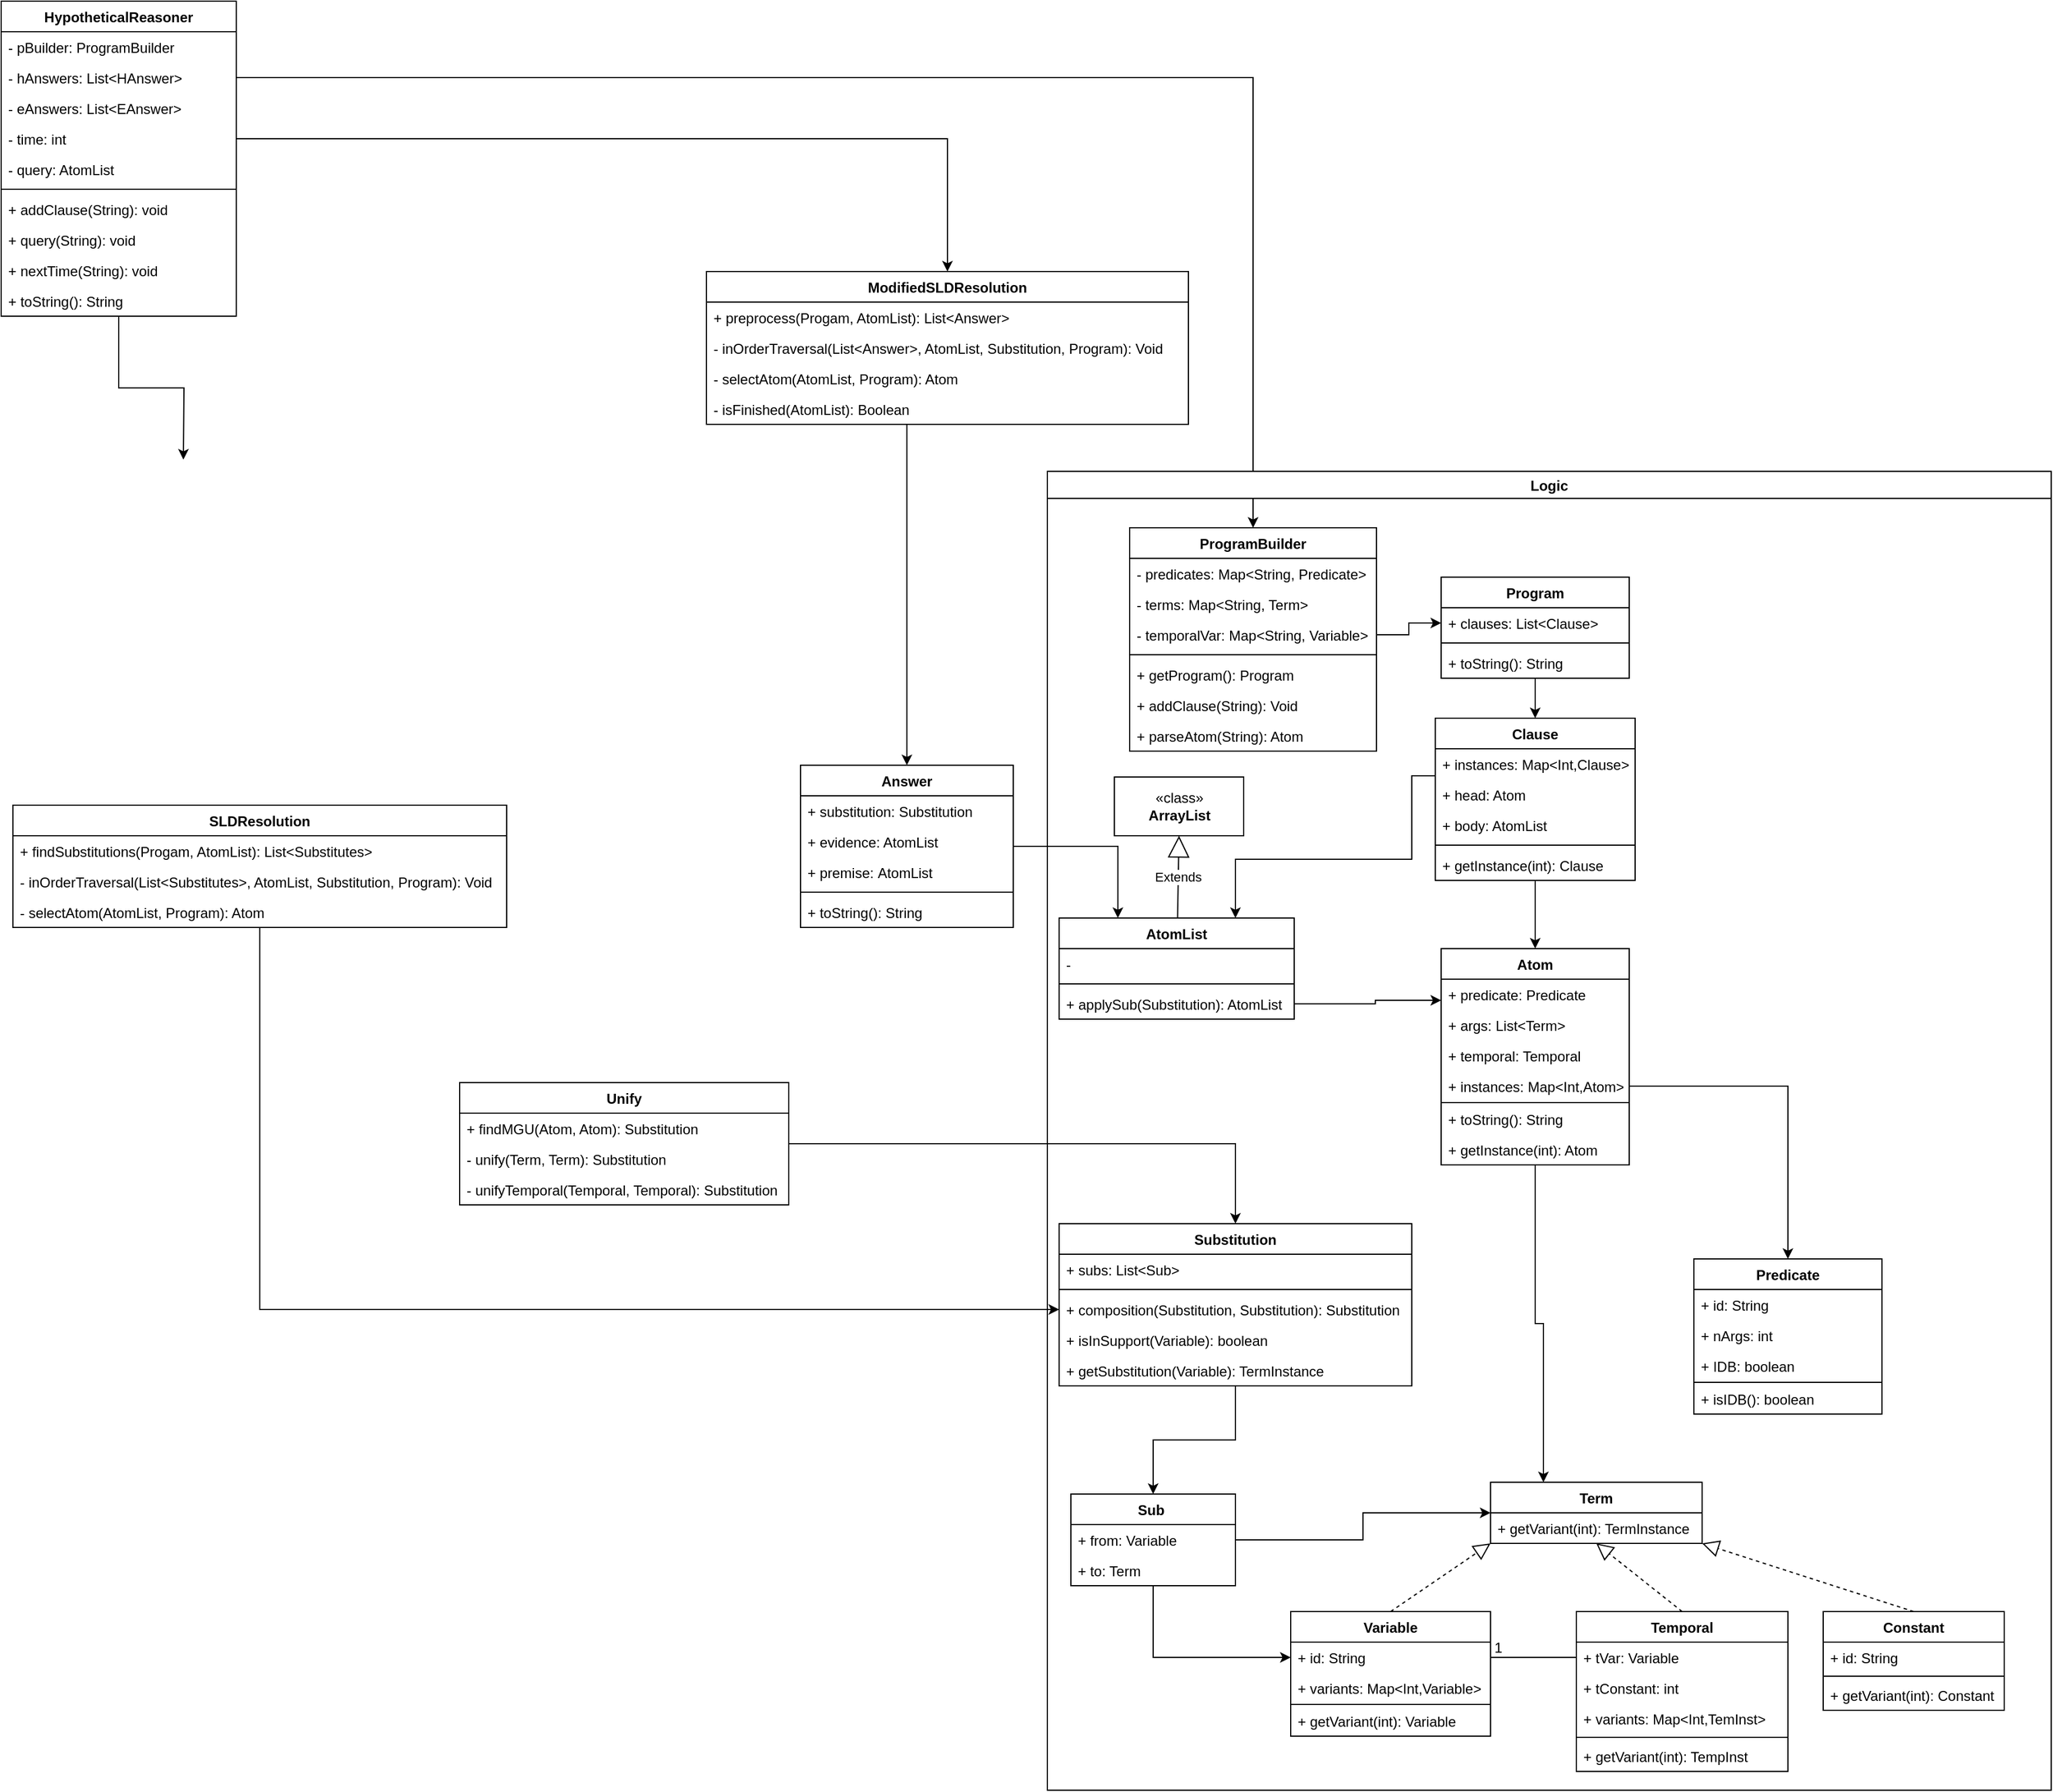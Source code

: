 <mxfile version="20.3.7" type="device"><diagram id="C5RBs43oDa-KdzZeNtuy" name="Page-1"><mxGraphModel dx="2310" dy="827" grid="1" gridSize="10" guides="1" tooltips="1" connect="1" arrows="1" fold="1" page="1" pageScale="1" pageWidth="827" pageHeight="1169" math="0" shadow="0"><root><mxCell id="WIyWlLk6GJQsqaUBKTNV-0"/><mxCell id="WIyWlLk6GJQsqaUBKTNV-1" parent="WIyWlLk6GJQsqaUBKTNV-0"/><mxCell id="15MtxCm3tCXQqDBKVbkR-22" style="edgeStyle=orthogonalEdgeStyle;rounded=0;orthogonalLoop=1;jettySize=auto;html=1;entryX=0.5;entryY=0;entryDx=0;entryDy=0;" parent="WIyWlLk6GJQsqaUBKTNV-1" source="bf_opKrQrq_g4lvTxoD_-8" target="15MtxCm3tCXQqDBKVbkR-18" edge="1"><mxGeometry relative="1" as="geometry"/></mxCell><mxCell id="bf_opKrQrq_g4lvTxoD_-8" value="Substitution" style="swimlane;fontStyle=1;align=center;verticalAlign=top;childLayout=stackLayout;horizontal=1;startSize=26;horizontalStack=0;resizeParent=1;resizeParentMax=0;resizeLast=0;collapsible=1;marginBottom=0;" parent="WIyWlLk6GJQsqaUBKTNV-1" vertex="1"><mxGeometry x="780" y="1060" width="300" height="138" as="geometry"><mxRectangle x="1230" y="530" width="110" height="30" as="alternateBounds"/></mxGeometry></mxCell><mxCell id="bf_opKrQrq_g4lvTxoD_-9" value="+ subs: List&lt;Sub&gt;" style="text;strokeColor=none;fillColor=none;align=left;verticalAlign=top;spacingLeft=4;spacingRight=4;overflow=hidden;rotatable=0;points=[[0,0.5],[1,0.5]];portConstraint=eastwest;" parent="bf_opKrQrq_g4lvTxoD_-8" vertex="1"><mxGeometry y="26" width="300" height="26" as="geometry"/></mxCell><mxCell id="bf_opKrQrq_g4lvTxoD_-10" value="" style="line;strokeWidth=1;fillColor=none;align=left;verticalAlign=middle;spacingTop=-1;spacingLeft=3;spacingRight=3;rotatable=0;labelPosition=right;points=[];portConstraint=eastwest;strokeColor=inherit;" parent="bf_opKrQrq_g4lvTxoD_-8" vertex="1"><mxGeometry y="52" width="300" height="8" as="geometry"/></mxCell><mxCell id="bf_opKrQrq_g4lvTxoD_-11" value="+ composition(Substitution, Substitution): Substitution" style="text;strokeColor=none;fillColor=none;align=left;verticalAlign=top;spacingLeft=4;spacingRight=4;overflow=hidden;rotatable=0;points=[[0,0.5],[1,0.5]];portConstraint=eastwest;" parent="bf_opKrQrq_g4lvTxoD_-8" vertex="1"><mxGeometry y="60" width="300" height="26" as="geometry"/></mxCell><mxCell id="15MtxCm3tCXQqDBKVbkR-33" value="+ isInSupport(Variable): boolean" style="text;strokeColor=none;fillColor=none;align=left;verticalAlign=top;spacingLeft=4;spacingRight=4;overflow=hidden;rotatable=0;points=[[0,0.5],[1,0.5]];portConstraint=eastwest;" parent="bf_opKrQrq_g4lvTxoD_-8" vertex="1"><mxGeometry y="86" width="300" height="26" as="geometry"/></mxCell><mxCell id="15MtxCm3tCXQqDBKVbkR-34" value="+ getSubstitution(Variable): TermInstance" style="text;strokeColor=none;fillColor=none;align=left;verticalAlign=top;spacingLeft=4;spacingRight=4;overflow=hidden;rotatable=0;points=[[0,0.5],[1,0.5]];portConstraint=eastwest;" parent="bf_opKrQrq_g4lvTxoD_-8" vertex="1"><mxGeometry y="112" width="300" height="26" as="geometry"/></mxCell><mxCell id="15MtxCm3tCXQqDBKVbkR-35" value="AtomList" style="swimlane;fontStyle=1;align=center;verticalAlign=top;childLayout=stackLayout;horizontal=1;startSize=26;horizontalStack=0;resizeParent=1;resizeParentMax=0;resizeLast=0;collapsible=1;marginBottom=0;" parent="WIyWlLk6GJQsqaUBKTNV-1" vertex="1"><mxGeometry x="780" y="800" width="200" height="86" as="geometry"/></mxCell><mxCell id="15MtxCm3tCXQqDBKVbkR-36" value="-" style="text;strokeColor=none;fillColor=none;align=left;verticalAlign=top;spacingLeft=4;spacingRight=4;overflow=hidden;rotatable=0;points=[[0,0.5],[1,0.5]];portConstraint=eastwest;" parent="15MtxCm3tCXQqDBKVbkR-35" vertex="1"><mxGeometry y="26" width="200" height="26" as="geometry"/></mxCell><mxCell id="15MtxCm3tCXQqDBKVbkR-37" value="" style="line;strokeWidth=1;fillColor=none;align=left;verticalAlign=middle;spacingTop=-1;spacingLeft=3;spacingRight=3;rotatable=0;labelPosition=right;points=[];portConstraint=eastwest;strokeColor=inherit;" parent="15MtxCm3tCXQqDBKVbkR-35" vertex="1"><mxGeometry y="52" width="200" height="8" as="geometry"/></mxCell><mxCell id="15MtxCm3tCXQqDBKVbkR-38" value="+ applySub(Substitution): AtomList" style="text;strokeColor=none;fillColor=none;align=left;verticalAlign=top;spacingLeft=4;spacingRight=4;overflow=hidden;rotatable=0;points=[[0,0.5],[1,0.5]];portConstraint=eastwest;" parent="15MtxCm3tCXQqDBKVbkR-35" vertex="1"><mxGeometry y="60" width="200" height="26" as="geometry"/></mxCell><mxCell id="pZTSC4Wf04tbW2nxhNo6-11" style="edgeStyle=orthogonalEdgeStyle;rounded=0;orthogonalLoop=1;jettySize=auto;html=1;entryX=0.25;entryY=0;entryDx=0;entryDy=0;" parent="WIyWlLk6GJQsqaUBKTNV-1" source="15MtxCm3tCXQqDBKVbkR-39" target="15MtxCm3tCXQqDBKVbkR-35" edge="1"><mxGeometry relative="1" as="geometry"/></mxCell><mxCell id="15MtxCm3tCXQqDBKVbkR-39" value="Answer" style="swimlane;fontStyle=1;align=center;verticalAlign=top;childLayout=stackLayout;horizontal=1;startSize=26;horizontalStack=0;resizeParent=1;resizeParentMax=0;resizeLast=0;collapsible=1;marginBottom=0;" parent="WIyWlLk6GJQsqaUBKTNV-1" vertex="1"><mxGeometry x="560" y="670" width="181" height="138" as="geometry"/></mxCell><mxCell id="15MtxCm3tCXQqDBKVbkR-40" value="+ substitution: Substitution " style="text;strokeColor=none;fillColor=none;align=left;verticalAlign=top;spacingLeft=4;spacingRight=4;overflow=hidden;rotatable=0;points=[[0,0.5],[1,0.5]];portConstraint=eastwest;" parent="15MtxCm3tCXQqDBKVbkR-39" vertex="1"><mxGeometry y="26" width="181" height="26" as="geometry"/></mxCell><mxCell id="15MtxCm3tCXQqDBKVbkR-44" value="+ evidence: AtomList" style="text;strokeColor=none;fillColor=none;align=left;verticalAlign=top;spacingLeft=4;spacingRight=4;overflow=hidden;rotatable=0;points=[[0,0.5],[1,0.5]];portConstraint=eastwest;" parent="15MtxCm3tCXQqDBKVbkR-39" vertex="1"><mxGeometry y="52" width="181" height="26" as="geometry"/></mxCell><mxCell id="15MtxCm3tCXQqDBKVbkR-43" value="+ premise: AtomList" style="text;strokeColor=none;fillColor=none;align=left;verticalAlign=top;spacingLeft=4;spacingRight=4;overflow=hidden;rotatable=0;points=[[0,0.5],[1,0.5]];portConstraint=eastwest;" parent="15MtxCm3tCXQqDBKVbkR-39" vertex="1"><mxGeometry y="78" width="181" height="26" as="geometry"/></mxCell><mxCell id="15MtxCm3tCXQqDBKVbkR-41" value="" style="line;strokeWidth=1;fillColor=none;align=left;verticalAlign=middle;spacingTop=-1;spacingLeft=3;spacingRight=3;rotatable=0;labelPosition=right;points=[];portConstraint=eastwest;strokeColor=inherit;" parent="15MtxCm3tCXQqDBKVbkR-39" vertex="1"><mxGeometry y="104" width="181" height="8" as="geometry"/></mxCell><mxCell id="15MtxCm3tCXQqDBKVbkR-42" value="+ toString(): String" style="text;strokeColor=none;fillColor=none;align=left;verticalAlign=top;spacingLeft=4;spacingRight=4;overflow=hidden;rotatable=0;points=[[0,0.5],[1,0.5]];portConstraint=eastwest;" parent="15MtxCm3tCXQqDBKVbkR-39" vertex="1"><mxGeometry y="112" width="181" height="26" as="geometry"/></mxCell><mxCell id="pZTSC4Wf04tbW2nxhNo6-6" value="Extends" style="endArrow=block;endSize=16;endFill=0;html=1;rounded=0;entryX=0.5;entryY=1;entryDx=0;entryDy=0;" parent="WIyWlLk6GJQsqaUBKTNV-1" source="15MtxCm3tCXQqDBKVbkR-35" target="15MtxCm3tCXQqDBKVbkR-49" edge="1"><mxGeometry width="160" relative="1" as="geometry"><mxPoint x="990" y="970" as="sourcePoint"/><mxPoint x="1150" y="970" as="targetPoint"/></mxGeometry></mxCell><mxCell id="pZTSC4Wf04tbW2nxhNo6-10" style="edgeStyle=orthogonalEdgeStyle;rounded=0;orthogonalLoop=1;jettySize=auto;html=1;entryX=0.75;entryY=0;entryDx=0;entryDy=0;" parent="WIyWlLk6GJQsqaUBKTNV-1" source="3v0b2HP5UYyjYqe04SpY-103" target="15MtxCm3tCXQqDBKVbkR-35" edge="1"><mxGeometry relative="1" as="geometry"><Array as="points"><mxPoint x="1080" y="679"/><mxPoint x="1080" y="750"/><mxPoint x="930" y="750"/></Array></mxGeometry></mxCell><mxCell id="pZTSC4Wf04tbW2nxhNo6-35" style="edgeStyle=orthogonalEdgeStyle;rounded=0;orthogonalLoop=1;jettySize=auto;html=1;entryX=0.5;entryY=0;entryDx=0;entryDy=0;" parent="WIyWlLk6GJQsqaUBKTNV-1" source="pZTSC4Wf04tbW2nxhNo6-14" target="bf_opKrQrq_g4lvTxoD_-8" edge="1"><mxGeometry relative="1" as="geometry"/></mxCell><mxCell id="pZTSC4Wf04tbW2nxhNo6-14" value="Unify" style="swimlane;fontStyle=1;align=center;verticalAlign=top;childLayout=stackLayout;horizontal=1;startSize=26;horizontalStack=0;resizeParent=1;resizeParentMax=0;resizeLast=0;collapsible=1;marginBottom=0;" parent="WIyWlLk6GJQsqaUBKTNV-1" vertex="1"><mxGeometry x="270" y="940" width="280" height="104" as="geometry"/></mxCell><mxCell id="pZTSC4Wf04tbW2nxhNo6-15" value="+ findMGU(Atom, Atom): Substitution" style="text;strokeColor=none;fillColor=none;align=left;verticalAlign=top;spacingLeft=4;spacingRight=4;overflow=hidden;rotatable=0;points=[[0,0.5],[1,0.5]];portConstraint=eastwest;" parent="pZTSC4Wf04tbW2nxhNo6-14" vertex="1"><mxGeometry y="26" width="280" height="26" as="geometry"/></mxCell><mxCell id="pZTSC4Wf04tbW2nxhNo6-18" value="- unify(Term, Term): Substitution" style="text;strokeColor=none;fillColor=none;align=left;verticalAlign=top;spacingLeft=4;spacingRight=4;overflow=hidden;rotatable=0;points=[[0,0.5],[1,0.5]];portConstraint=eastwest;" parent="pZTSC4Wf04tbW2nxhNo6-14" vertex="1"><mxGeometry y="52" width="280" height="26" as="geometry"/></mxCell><mxCell id="pZTSC4Wf04tbW2nxhNo6-19" value="- unifyTemporal(Temporal, Temporal): Substitution" style="text;strokeColor=none;fillColor=none;align=left;verticalAlign=top;spacingLeft=4;spacingRight=4;overflow=hidden;rotatable=0;points=[[0,0.5],[1,0.5]];portConstraint=eastwest;" parent="pZTSC4Wf04tbW2nxhNo6-14" vertex="1"><mxGeometry y="78" width="280" height="26" as="geometry"/></mxCell><mxCell id="pZTSC4Wf04tbW2nxhNo6-31" style="edgeStyle=orthogonalEdgeStyle;rounded=0;orthogonalLoop=1;jettySize=auto;html=1;entryX=0.5;entryY=0;entryDx=0;entryDy=0;" parent="WIyWlLk6GJQsqaUBKTNV-1" source="pZTSC4Wf04tbW2nxhNo6-24" target="15MtxCm3tCXQqDBKVbkR-39" edge="1"><mxGeometry relative="1" as="geometry"><Array as="points"><mxPoint x="651" y="380"/><mxPoint x="651" y="380"/></Array></mxGeometry></mxCell><mxCell id="pZTSC4Wf04tbW2nxhNo6-24" value="ModifiedSLDResolution" style="swimlane;fontStyle=1;align=center;verticalAlign=top;childLayout=stackLayout;horizontal=1;startSize=26;horizontalStack=0;resizeParent=1;resizeParentMax=0;resizeLast=0;collapsible=1;marginBottom=0;" parent="WIyWlLk6GJQsqaUBKTNV-1" vertex="1"><mxGeometry x="480" y="250" width="410" height="130" as="geometry"/></mxCell><mxCell id="pZTSC4Wf04tbW2nxhNo6-27" value="+ preprocess(Progam, AtomList): List&lt;Answer&gt;" style="text;strokeColor=none;fillColor=none;align=left;verticalAlign=top;spacingLeft=4;spacingRight=4;overflow=hidden;rotatable=0;points=[[0,0.5],[1,0.5]];portConstraint=eastwest;" parent="pZTSC4Wf04tbW2nxhNo6-24" vertex="1"><mxGeometry y="26" width="410" height="26" as="geometry"/></mxCell><mxCell id="pZTSC4Wf04tbW2nxhNo6-28" value="- inOrderTraversal(List&lt;Answer&gt;, AtomList, Substitution, Program): Void" style="text;strokeColor=none;fillColor=none;align=left;verticalAlign=top;spacingLeft=4;spacingRight=4;overflow=hidden;rotatable=0;points=[[0,0.5],[1,0.5]];portConstraint=eastwest;" parent="pZTSC4Wf04tbW2nxhNo6-24" vertex="1"><mxGeometry y="52" width="410" height="26" as="geometry"/></mxCell><mxCell id="pZTSC4Wf04tbW2nxhNo6-29" value="- selectAtom(AtomList, Program): Atom" style="text;strokeColor=none;fillColor=none;align=left;verticalAlign=top;spacingLeft=4;spacingRight=4;overflow=hidden;rotatable=0;points=[[0,0.5],[1,0.5]];portConstraint=eastwest;" parent="pZTSC4Wf04tbW2nxhNo6-24" vertex="1"><mxGeometry y="78" width="410" height="26" as="geometry"/></mxCell><mxCell id="pZTSC4Wf04tbW2nxhNo6-30" value="- isFinished(AtomList): Boolean" style="text;strokeColor=none;fillColor=none;align=left;verticalAlign=top;spacingLeft=4;spacingRight=4;overflow=hidden;rotatable=0;points=[[0,0.5],[1,0.5]];portConstraint=eastwest;" parent="pZTSC4Wf04tbW2nxhNo6-24" vertex="1"><mxGeometry y="104" width="410" height="26" as="geometry"/></mxCell><mxCell id="6AeWRE8-R8-ub3u7tAaj-17" style="edgeStyle=orthogonalEdgeStyle;rounded=0;orthogonalLoop=1;jettySize=auto;html=1;entryX=0;entryY=0.5;entryDx=0;entryDy=0;" parent="WIyWlLk6GJQsqaUBKTNV-1" source="6AeWRE8-R8-ub3u7tAaj-12" target="bf_opKrQrq_g4lvTxoD_-11" edge="1"><mxGeometry relative="1" as="geometry"/></mxCell><mxCell id="6AeWRE8-R8-ub3u7tAaj-12" value="SLDResolution" style="swimlane;fontStyle=1;align=center;verticalAlign=top;childLayout=stackLayout;horizontal=1;startSize=26;horizontalStack=0;resizeParent=1;resizeParentMax=0;resizeLast=0;collapsible=1;marginBottom=0;" parent="WIyWlLk6GJQsqaUBKTNV-1" vertex="1"><mxGeometry x="-110" y="704" width="420" height="104" as="geometry"/></mxCell><mxCell id="6AeWRE8-R8-ub3u7tAaj-13" value="+ findSubstitutions(Progam, AtomList): List&lt;Substitutes&gt;" style="text;strokeColor=none;fillColor=none;align=left;verticalAlign=top;spacingLeft=4;spacingRight=4;overflow=hidden;rotatable=0;points=[[0,0.5],[1,0.5]];portConstraint=eastwest;" parent="6AeWRE8-R8-ub3u7tAaj-12" vertex="1"><mxGeometry y="26" width="420" height="26" as="geometry"/></mxCell><mxCell id="6AeWRE8-R8-ub3u7tAaj-14" value="- inOrderTraversal(List&lt;Substitutes&gt;, AtomList, Substitution, Program): Void" style="text;strokeColor=none;fillColor=none;align=left;verticalAlign=top;spacingLeft=4;spacingRight=4;overflow=hidden;rotatable=0;points=[[0,0.5],[1,0.5]];portConstraint=eastwest;" parent="6AeWRE8-R8-ub3u7tAaj-12" vertex="1"><mxGeometry y="52" width="420" height="26" as="geometry"/></mxCell><mxCell id="6AeWRE8-R8-ub3u7tAaj-15" value="- selectAtom(AtomList, Program): Atom" style="text;strokeColor=none;fillColor=none;align=left;verticalAlign=top;spacingLeft=4;spacingRight=4;overflow=hidden;rotatable=0;points=[[0,0.5],[1,0.5]];portConstraint=eastwest;" parent="6AeWRE8-R8-ub3u7tAaj-12" vertex="1"><mxGeometry y="78" width="420" height="26" as="geometry"/></mxCell><mxCell id="6AeWRE8-R8-ub3u7tAaj-31" style="edgeStyle=orthogonalEdgeStyle;rounded=0;orthogonalLoop=1;jettySize=auto;html=1;entryX=0.5;entryY=0;entryDx=0;entryDy=0;" parent="WIyWlLk6GJQsqaUBKTNV-1" source="6AeWRE8-R8-ub3u7tAaj-20" edge="1"><mxGeometry relative="1" as="geometry"><mxPoint x="35" y="410" as="targetPoint"/></mxGeometry></mxCell><mxCell id="6AeWRE8-R8-ub3u7tAaj-20" value="HypotheticalReasoner" style="swimlane;fontStyle=1;align=center;verticalAlign=top;childLayout=stackLayout;horizontal=1;startSize=26;horizontalStack=0;resizeParent=1;resizeParentMax=0;resizeLast=0;collapsible=1;marginBottom=0;" parent="WIyWlLk6GJQsqaUBKTNV-1" vertex="1"><mxGeometry x="-120" y="20" width="200" height="268" as="geometry"/></mxCell><mxCell id="6AeWRE8-R8-ub3u7tAaj-21" value="- pBuilder: ProgramBuilder" style="text;strokeColor=none;fillColor=none;align=left;verticalAlign=top;spacingLeft=4;spacingRight=4;overflow=hidden;rotatable=0;points=[[0,0.5],[1,0.5]];portConstraint=eastwest;" parent="6AeWRE8-R8-ub3u7tAaj-20" vertex="1"><mxGeometry y="26" width="200" height="26" as="geometry"/></mxCell><mxCell id="6AeWRE8-R8-ub3u7tAaj-24" value="- hAnswers: List&lt;HAnswer&gt;" style="text;strokeColor=none;fillColor=none;align=left;verticalAlign=top;spacingLeft=4;spacingRight=4;overflow=hidden;rotatable=0;points=[[0,0.5],[1,0.5]];portConstraint=eastwest;" parent="6AeWRE8-R8-ub3u7tAaj-20" vertex="1"><mxGeometry y="52" width="200" height="26" as="geometry"/></mxCell><mxCell id="6AeWRE8-R8-ub3u7tAaj-25" value="- eAnswers: List&lt;EAnswer&gt;" style="text;strokeColor=none;fillColor=none;align=left;verticalAlign=top;spacingLeft=4;spacingRight=4;overflow=hidden;rotatable=0;points=[[0,0.5],[1,0.5]];portConstraint=eastwest;" parent="6AeWRE8-R8-ub3u7tAaj-20" vertex="1"><mxGeometry y="78" width="200" height="26" as="geometry"/></mxCell><mxCell id="6AeWRE8-R8-ub3u7tAaj-26" value="- time: int" style="text;strokeColor=none;fillColor=none;align=left;verticalAlign=top;spacingLeft=4;spacingRight=4;overflow=hidden;rotatable=0;points=[[0,0.5],[1,0.5]];portConstraint=eastwest;" parent="6AeWRE8-R8-ub3u7tAaj-20" vertex="1"><mxGeometry y="104" width="200" height="26" as="geometry"/></mxCell><mxCell id="6AeWRE8-R8-ub3u7tAaj-27" value="- query: AtomList" style="text;strokeColor=none;fillColor=none;align=left;verticalAlign=top;spacingLeft=4;spacingRight=4;overflow=hidden;rotatable=0;points=[[0,0.5],[1,0.5]];portConstraint=eastwest;" parent="6AeWRE8-R8-ub3u7tAaj-20" vertex="1"><mxGeometry y="130" width="200" height="26" as="geometry"/></mxCell><mxCell id="6AeWRE8-R8-ub3u7tAaj-22" value="" style="line;strokeWidth=1;fillColor=none;align=left;verticalAlign=middle;spacingTop=-1;spacingLeft=3;spacingRight=3;rotatable=0;labelPosition=right;points=[];portConstraint=eastwest;strokeColor=inherit;" parent="6AeWRE8-R8-ub3u7tAaj-20" vertex="1"><mxGeometry y="156" width="200" height="8" as="geometry"/></mxCell><mxCell id="6AeWRE8-R8-ub3u7tAaj-23" value="+ addClause(String): void" style="text;strokeColor=none;fillColor=none;align=left;verticalAlign=top;spacingLeft=4;spacingRight=4;overflow=hidden;rotatable=0;points=[[0,0.5],[1,0.5]];portConstraint=eastwest;" parent="6AeWRE8-R8-ub3u7tAaj-20" vertex="1"><mxGeometry y="164" width="200" height="26" as="geometry"/></mxCell><mxCell id="6AeWRE8-R8-ub3u7tAaj-28" value="+ query(String): void" style="text;strokeColor=none;fillColor=none;align=left;verticalAlign=top;spacingLeft=4;spacingRight=4;overflow=hidden;rotatable=0;points=[[0,0.5],[1,0.5]];portConstraint=eastwest;" parent="6AeWRE8-R8-ub3u7tAaj-20" vertex="1"><mxGeometry y="190" width="200" height="26" as="geometry"/></mxCell><mxCell id="6AeWRE8-R8-ub3u7tAaj-29" value="+ nextTime(String): void" style="text;strokeColor=none;fillColor=none;align=left;verticalAlign=top;spacingLeft=4;spacingRight=4;overflow=hidden;rotatable=0;points=[[0,0.5],[1,0.5]];portConstraint=eastwest;" parent="6AeWRE8-R8-ub3u7tAaj-20" vertex="1"><mxGeometry y="216" width="200" height="26" as="geometry"/></mxCell><mxCell id="6AeWRE8-R8-ub3u7tAaj-30" value="+ toString(): String" style="text;strokeColor=none;fillColor=none;align=left;verticalAlign=top;spacingLeft=4;spacingRight=4;overflow=hidden;rotatable=0;points=[[0,0.5],[1,0.5]];portConstraint=eastwest;" parent="6AeWRE8-R8-ub3u7tAaj-20" vertex="1"><mxGeometry y="242" width="200" height="26" as="geometry"/></mxCell><mxCell id="6AeWRE8-R8-ub3u7tAaj-32" style="edgeStyle=orthogonalEdgeStyle;rounded=0;orthogonalLoop=1;jettySize=auto;html=1;entryX=0.5;entryY=0;entryDx=0;entryDy=0;" parent="WIyWlLk6GJQsqaUBKTNV-1" source="6AeWRE8-R8-ub3u7tAaj-26" target="pZTSC4Wf04tbW2nxhNo6-24" edge="1"><mxGeometry relative="1" as="geometry"/></mxCell><mxCell id="6AeWRE8-R8-ub3u7tAaj-33" style="edgeStyle=orthogonalEdgeStyle;rounded=0;orthogonalLoop=1;jettySize=auto;html=1;entryX=0.5;entryY=0;entryDx=0;entryDy=0;" parent="WIyWlLk6GJQsqaUBKTNV-1" source="6AeWRE8-R8-ub3u7tAaj-24" target="15MtxCm3tCXQqDBKVbkR-1" edge="1"><mxGeometry relative="1" as="geometry"/></mxCell><mxCell id="sFlNR97d1y475rxyD39n-2" style="edgeStyle=orthogonalEdgeStyle;rounded=0;orthogonalLoop=1;jettySize=auto;html=1;" parent="WIyWlLk6GJQsqaUBKTNV-1" source="15MtxCm3tCXQqDBKVbkR-38" target="3v0b2HP5UYyjYqe04SpY-70" edge="1"><mxGeometry relative="1" as="geometry"><Array as="points"><mxPoint x="1049" y="873"/><mxPoint x="1049" y="870"/></Array></mxGeometry></mxCell><mxCell id="15MtxCm3tCXQqDBKVbkR-32" value="Logic" style="swimlane;" parent="WIyWlLk6GJQsqaUBKTNV-1" vertex="1"><mxGeometry x="770" y="420" width="854" height="1122" as="geometry"><mxRectangle x="750" y="90" width="70" height="30" as="alternateBounds"/></mxGeometry></mxCell><mxCell id="15MtxCm3tCXQqDBKVbkR-1" value="ProgramBuilder" style="swimlane;fontStyle=1;align=center;verticalAlign=top;childLayout=stackLayout;horizontal=1;startSize=26;horizontalStack=0;resizeParent=1;resizeParentMax=0;resizeLast=0;collapsible=1;marginBottom=0;" parent="15MtxCm3tCXQqDBKVbkR-32" vertex="1"><mxGeometry x="70" y="48" width="210" height="190" as="geometry"/></mxCell><mxCell id="15MtxCm3tCXQqDBKVbkR-2" value="- predicates: Map&lt;String, Predicate&gt;" style="text;strokeColor=none;fillColor=none;align=left;verticalAlign=top;spacingLeft=4;spacingRight=4;overflow=hidden;rotatable=0;points=[[0,0.5],[1,0.5]];portConstraint=eastwest;" parent="15MtxCm3tCXQqDBKVbkR-1" vertex="1"><mxGeometry y="26" width="210" height="26" as="geometry"/></mxCell><mxCell id="15MtxCm3tCXQqDBKVbkR-6" value="- terms: Map&lt;String, Term&gt;" style="text;strokeColor=none;fillColor=none;align=left;verticalAlign=top;spacingLeft=4;spacingRight=4;overflow=hidden;rotatable=0;points=[[0,0.5],[1,0.5]];portConstraint=eastwest;" parent="15MtxCm3tCXQqDBKVbkR-1" vertex="1"><mxGeometry y="52" width="210" height="26" as="geometry"/></mxCell><mxCell id="15MtxCm3tCXQqDBKVbkR-5" value="- temporalVar: Map&lt;String, Variable&gt;" style="text;strokeColor=none;fillColor=none;align=left;verticalAlign=top;spacingLeft=4;spacingRight=4;overflow=hidden;rotatable=0;points=[[0,0.5],[1,0.5]];portConstraint=eastwest;" parent="15MtxCm3tCXQqDBKVbkR-1" vertex="1"><mxGeometry y="78" width="210" height="26" as="geometry"/></mxCell><mxCell id="15MtxCm3tCXQqDBKVbkR-3" value="" style="line;strokeWidth=1;fillColor=none;align=left;verticalAlign=middle;spacingTop=-1;spacingLeft=3;spacingRight=3;rotatable=0;labelPosition=right;points=[];portConstraint=eastwest;strokeColor=inherit;" parent="15MtxCm3tCXQqDBKVbkR-1" vertex="1"><mxGeometry y="104" width="210" height="8" as="geometry"/></mxCell><mxCell id="15MtxCm3tCXQqDBKVbkR-4" value="+ getProgram(): Program" style="text;strokeColor=none;fillColor=none;align=left;verticalAlign=top;spacingLeft=4;spacingRight=4;overflow=hidden;rotatable=0;points=[[0,0.5],[1,0.5]];portConstraint=eastwest;" parent="15MtxCm3tCXQqDBKVbkR-1" vertex="1"><mxGeometry y="112" width="210" height="26" as="geometry"/></mxCell><mxCell id="15MtxCm3tCXQqDBKVbkR-7" value="+ addClause(String): Void" style="text;strokeColor=none;fillColor=none;align=left;verticalAlign=top;spacingLeft=4;spacingRight=4;overflow=hidden;rotatable=0;points=[[0,0.5],[1,0.5]];portConstraint=eastwest;" parent="15MtxCm3tCXQqDBKVbkR-1" vertex="1"><mxGeometry y="138" width="210" height="26" as="geometry"/></mxCell><mxCell id="15MtxCm3tCXQqDBKVbkR-8" value="+ parseAtom(String): Atom" style="text;strokeColor=none;fillColor=none;align=left;verticalAlign=top;spacingLeft=4;spacingRight=4;overflow=hidden;rotatable=0;points=[[0,0.5],[1,0.5]];portConstraint=eastwest;" parent="15MtxCm3tCXQqDBKVbkR-1" vertex="1"><mxGeometry y="164" width="210" height="26" as="geometry"/></mxCell><mxCell id="0j_pS4On5GD5i7ePpo8G-2" style="edgeStyle=orthogonalEdgeStyle;rounded=0;orthogonalLoop=1;jettySize=auto;html=1;entryX=0.5;entryY=0;entryDx=0;entryDy=0;" edge="1" parent="15MtxCm3tCXQqDBKVbkR-32" source="Buhc0JhWifvyMd-CzRZ4-9" target="3v0b2HP5UYyjYqe04SpY-103"><mxGeometry relative="1" as="geometry"/></mxCell><mxCell id="Buhc0JhWifvyMd-CzRZ4-9" value="Program" style="swimlane;fontStyle=1;align=center;verticalAlign=top;childLayout=stackLayout;horizontal=1;startSize=26;horizontalStack=0;resizeParent=1;resizeParentMax=0;resizeLast=0;collapsible=1;marginBottom=0;" parent="15MtxCm3tCXQqDBKVbkR-32" vertex="1"><mxGeometry x="335" y="90" width="160" height="86" as="geometry"><mxRectangle x="705" y="124" width="90" height="30" as="alternateBounds"/></mxGeometry></mxCell><mxCell id="Buhc0JhWifvyMd-CzRZ4-10" value="+ clauses: List&lt;Clause&gt;" style="text;strokeColor=none;fillColor=none;align=left;verticalAlign=top;spacingLeft=4;spacingRight=4;overflow=hidden;rotatable=0;points=[[0,0.5],[1,0.5]];portConstraint=eastwest;" parent="Buhc0JhWifvyMd-CzRZ4-9" vertex="1"><mxGeometry y="26" width="160" height="26" as="geometry"/></mxCell><mxCell id="Buhc0JhWifvyMd-CzRZ4-11" value="" style="line;strokeWidth=1;fillColor=none;align=left;verticalAlign=middle;spacingTop=-1;spacingLeft=3;spacingRight=3;rotatable=0;labelPosition=right;points=[];portConstraint=eastwest;strokeColor=inherit;" parent="Buhc0JhWifvyMd-CzRZ4-9" vertex="1"><mxGeometry y="52" width="160" height="8" as="geometry"/></mxCell><mxCell id="Buhc0JhWifvyMd-CzRZ4-12" value="+ toString(): String" style="text;strokeColor=none;fillColor=none;align=left;verticalAlign=top;spacingLeft=4;spacingRight=4;overflow=hidden;rotatable=0;points=[[0,0.5],[1,0.5]];portConstraint=eastwest;" parent="Buhc0JhWifvyMd-CzRZ4-9" vertex="1"><mxGeometry y="60" width="160" height="26" as="geometry"/></mxCell><mxCell id="15MtxCm3tCXQqDBKVbkR-31" style="edgeStyle=orthogonalEdgeStyle;rounded=0;orthogonalLoop=1;jettySize=auto;html=1;entryX=0;entryY=0.5;entryDx=0;entryDy=0;" parent="15MtxCm3tCXQqDBKVbkR-32" source="15MtxCm3tCXQqDBKVbkR-5" target="Buhc0JhWifvyMd-CzRZ4-10" edge="1"><mxGeometry relative="1" as="geometry"/></mxCell><mxCell id="0j_pS4On5GD5i7ePpo8G-1" style="edgeStyle=orthogonalEdgeStyle;rounded=0;orthogonalLoop=1;jettySize=auto;html=1;" edge="1" parent="15MtxCm3tCXQqDBKVbkR-32" source="3v0b2HP5UYyjYqe04SpY-103" target="3v0b2HP5UYyjYqe04SpY-70"><mxGeometry relative="1" as="geometry"/></mxCell><mxCell id="3v0b2HP5UYyjYqe04SpY-103" value="Clause" style="swimlane;fontStyle=1;align=center;verticalAlign=top;childLayout=stackLayout;horizontal=1;startSize=26;horizontalStack=0;resizeParent=1;resizeParentMax=0;resizeLast=0;collapsible=1;marginBottom=0;" parent="15MtxCm3tCXQqDBKVbkR-32" vertex="1"><mxGeometry x="330" y="210" width="170" height="138" as="geometry"/></mxCell><mxCell id="3v0b2HP5UYyjYqe04SpY-104" value="+ instances: Map&lt;Int,Clause&gt;" style="text;strokeColor=none;fillColor=none;align=left;verticalAlign=top;spacingLeft=4;spacingRight=4;overflow=hidden;rotatable=0;points=[[0,0.5],[1,0.5]];portConstraint=eastwest;" parent="3v0b2HP5UYyjYqe04SpY-103" vertex="1"><mxGeometry y="26" width="170" height="26" as="geometry"/></mxCell><mxCell id="3v0b2HP5UYyjYqe04SpY-111" value="+ head: Atom" style="text;strokeColor=none;fillColor=none;align=left;verticalAlign=top;spacingLeft=4;spacingRight=4;overflow=hidden;rotatable=0;points=[[0,0.5],[1,0.5]];portConstraint=eastwest;" parent="3v0b2HP5UYyjYqe04SpY-103" vertex="1"><mxGeometry y="52" width="170" height="26" as="geometry"/></mxCell><mxCell id="3v0b2HP5UYyjYqe04SpY-112" value="+ body: AtomList" style="text;strokeColor=none;fillColor=none;align=left;verticalAlign=top;spacingLeft=4;spacingRight=4;overflow=hidden;rotatable=0;points=[[0,0.5],[1,0.5]];portConstraint=eastwest;" parent="3v0b2HP5UYyjYqe04SpY-103" vertex="1"><mxGeometry y="78" width="170" height="26" as="geometry"/></mxCell><mxCell id="3v0b2HP5UYyjYqe04SpY-105" value="" style="line;strokeWidth=1;fillColor=none;align=left;verticalAlign=middle;spacingTop=-1;spacingLeft=3;spacingRight=3;rotatable=0;labelPosition=right;points=[];portConstraint=eastwest;strokeColor=inherit;" parent="3v0b2HP5UYyjYqe04SpY-103" vertex="1"><mxGeometry y="104" width="170" height="8" as="geometry"/></mxCell><mxCell id="3v0b2HP5UYyjYqe04SpY-106" value="+ getInstance(int): Clause" style="text;strokeColor=none;fillColor=none;align=left;verticalAlign=top;spacingLeft=4;spacingRight=4;overflow=hidden;rotatable=0;points=[[0,0.5],[1,0.5]];portConstraint=eastwest;" parent="3v0b2HP5UYyjYqe04SpY-103" vertex="1"><mxGeometry y="112" width="170" height="26" as="geometry"/></mxCell><mxCell id="0j_pS4On5GD5i7ePpo8G-3" style="edgeStyle=orthogonalEdgeStyle;rounded=0;orthogonalLoop=1;jettySize=auto;html=1;entryX=0.25;entryY=0;entryDx=0;entryDy=0;" edge="1" parent="15MtxCm3tCXQqDBKVbkR-32" source="3v0b2HP5UYyjYqe04SpY-70" target="Buhc0JhWifvyMd-CzRZ4-21"><mxGeometry relative="1" as="geometry"/></mxCell><mxCell id="3v0b2HP5UYyjYqe04SpY-70" value="Atom" style="swimlane;fontStyle=1;align=center;verticalAlign=top;childLayout=stackLayout;horizontal=1;startSize=26;horizontalStack=0;resizeParent=1;resizeParentMax=0;resizeLast=0;collapsible=1;marginBottom=0;" parent="15MtxCm3tCXQqDBKVbkR-32" vertex="1"><mxGeometry x="335" y="406" width="160" height="184" as="geometry"/></mxCell><mxCell id="3v0b2HP5UYyjYqe04SpY-71" value="+ predicate: Predicate" style="text;strokeColor=none;fillColor=none;align=left;verticalAlign=top;spacingLeft=4;spacingRight=4;overflow=hidden;rotatable=0;points=[[0,0.5],[1,0.5]];portConstraint=eastwest;" parent="3v0b2HP5UYyjYqe04SpY-70" vertex="1"><mxGeometry y="26" width="160" height="26" as="geometry"/></mxCell><mxCell id="3v0b2HP5UYyjYqe04SpY-72" value="+ args: List&lt;Term&gt;" style="text;strokeColor=none;fillColor=none;align=left;verticalAlign=top;spacingLeft=4;spacingRight=4;overflow=hidden;rotatable=0;points=[[0,0.5],[1,0.5]];portConstraint=eastwest;" parent="3v0b2HP5UYyjYqe04SpY-70" vertex="1"><mxGeometry y="52" width="160" height="26" as="geometry"/></mxCell><mxCell id="3v0b2HP5UYyjYqe04SpY-75" value="+ temporal: Temporal" style="text;strokeColor=none;fillColor=none;align=left;verticalAlign=top;spacingLeft=4;spacingRight=4;overflow=hidden;rotatable=0;points=[[0,0.5],[1,0.5]];portConstraint=eastwest;" parent="3v0b2HP5UYyjYqe04SpY-70" vertex="1"><mxGeometry y="78" width="160" height="26" as="geometry"/></mxCell><mxCell id="3v0b2HP5UYyjYqe04SpY-76" value="+ instances: Map&lt;Int,Atom&gt;" style="text;strokeColor=none;fillColor=none;align=left;verticalAlign=top;spacingLeft=4;spacingRight=4;overflow=hidden;rotatable=0;points=[[0,0.5],[1,0.5]];portConstraint=eastwest;" parent="3v0b2HP5UYyjYqe04SpY-70" vertex="1"><mxGeometry y="104" width="160" height="26" as="geometry"/></mxCell><mxCell id="3v0b2HP5UYyjYqe04SpY-73" value="" style="line;strokeWidth=1;fillColor=none;align=left;verticalAlign=middle;spacingTop=-1;spacingLeft=3;spacingRight=3;rotatable=0;labelPosition=right;points=[];portConstraint=eastwest;strokeColor=inherit;" parent="3v0b2HP5UYyjYqe04SpY-70" vertex="1"><mxGeometry y="130" width="160" height="2" as="geometry"/></mxCell><mxCell id="3v0b2HP5UYyjYqe04SpY-74" value="+ toString(): String" style="text;strokeColor=none;fillColor=none;align=left;verticalAlign=top;spacingLeft=4;spacingRight=4;overflow=hidden;rotatable=0;points=[[0,0.5],[1,0.5]];portConstraint=eastwest;" parent="3v0b2HP5UYyjYqe04SpY-70" vertex="1"><mxGeometry y="132" width="160" height="26" as="geometry"/></mxCell><mxCell id="3v0b2HP5UYyjYqe04SpY-84" value="+ getInstance(int): Atom" style="text;strokeColor=none;fillColor=none;align=left;verticalAlign=top;spacingLeft=4;spacingRight=4;overflow=hidden;rotatable=0;points=[[0,0.5],[1,0.5]];portConstraint=eastwest;" parent="3v0b2HP5UYyjYqe04SpY-70" vertex="1"><mxGeometry y="158" width="160" height="26" as="geometry"/></mxCell><mxCell id="Buhc0JhWifvyMd-CzRZ4-17" value="Predicate" style="swimlane;fontStyle=1;align=center;verticalAlign=top;childLayout=stackLayout;horizontal=1;startSize=26;horizontalStack=0;resizeParent=1;resizeParentMax=0;resizeLast=0;collapsible=1;marginBottom=0;" parent="15MtxCm3tCXQqDBKVbkR-32" vertex="1"><mxGeometry x="550" y="670" width="160" height="132" as="geometry"/></mxCell><mxCell id="Buhc0JhWifvyMd-CzRZ4-18" value="+ id: String" style="text;strokeColor=none;fillColor=none;align=left;verticalAlign=top;spacingLeft=4;spacingRight=4;overflow=hidden;rotatable=0;points=[[0,0.5],[1,0.5]];portConstraint=eastwest;" parent="Buhc0JhWifvyMd-CzRZ4-17" vertex="1"><mxGeometry y="26" width="160" height="26" as="geometry"/></mxCell><mxCell id="3v0b2HP5UYyjYqe04SpY-69" value="+ nArgs: int" style="text;strokeColor=none;fillColor=none;align=left;verticalAlign=top;spacingLeft=4;spacingRight=4;overflow=hidden;rotatable=0;points=[[0,0.5],[1,0.5]];portConstraint=eastwest;" parent="Buhc0JhWifvyMd-CzRZ4-17" vertex="1"><mxGeometry y="52" width="160" height="26" as="geometry"/></mxCell><mxCell id="15MtxCm3tCXQqDBKVbkR-0" value="+ IDB: boolean" style="text;strokeColor=none;fillColor=none;align=left;verticalAlign=top;spacingLeft=4;spacingRight=4;overflow=hidden;rotatable=0;points=[[0,0.5],[1,0.5]];portConstraint=eastwest;" parent="Buhc0JhWifvyMd-CzRZ4-17" vertex="1"><mxGeometry y="78" width="160" height="26" as="geometry"/></mxCell><mxCell id="Buhc0JhWifvyMd-CzRZ4-19" value="" style="line;strokeWidth=1;fillColor=none;align=left;verticalAlign=middle;spacingTop=-1;spacingLeft=3;spacingRight=3;rotatable=0;labelPosition=right;points=[];portConstraint=eastwest;strokeColor=inherit;" parent="Buhc0JhWifvyMd-CzRZ4-17" vertex="1"><mxGeometry y="104" width="160" height="2" as="geometry"/></mxCell><mxCell id="Buhc0JhWifvyMd-CzRZ4-20" value="+ isIDB(): boolean" style="text;strokeColor=none;fillColor=none;align=left;verticalAlign=top;spacingLeft=4;spacingRight=4;overflow=hidden;rotatable=0;points=[[0,0.5],[1,0.5]];portConstraint=eastwest;" parent="Buhc0JhWifvyMd-CzRZ4-17" vertex="1"><mxGeometry y="106" width="160" height="26" as="geometry"/></mxCell><mxCell id="Buhc0JhWifvyMd-CzRZ4-21" value="Term" style="swimlane;fontStyle=1;align=center;verticalAlign=top;childLayout=stackLayout;horizontal=1;startSize=26;horizontalStack=0;resizeParent=1;resizeParentMax=0;resizeLast=0;collapsible=1;marginBottom=0;" parent="15MtxCm3tCXQqDBKVbkR-32" vertex="1"><mxGeometry x="377" y="860" width="180" height="52" as="geometry"/></mxCell><mxCell id="3v0b2HP5UYyjYqe04SpY-102" value="+ getVariant(int): TermInstance" style="text;strokeColor=none;fillColor=none;align=left;verticalAlign=top;spacingLeft=4;spacingRight=4;overflow=hidden;rotatable=0;points=[[0,0.5],[1,0.5]];portConstraint=eastwest;" parent="Buhc0JhWifvyMd-CzRZ4-21" vertex="1"><mxGeometry y="26" width="180" height="26" as="geometry"/></mxCell><mxCell id="3v0b2HP5UYyjYqe04SpY-48" value="Variable" style="swimlane;fontStyle=1;align=center;verticalAlign=top;childLayout=stackLayout;horizontal=1;startSize=26;horizontalStack=0;resizeParent=1;resizeParentMax=0;resizeLast=0;collapsible=1;marginBottom=0;" parent="15MtxCm3tCXQqDBKVbkR-32" vertex="1"><mxGeometry x="207" y="970" width="170" height="106" as="geometry"/></mxCell><mxCell id="3v0b2HP5UYyjYqe04SpY-49" value="+ id: String" style="text;strokeColor=none;fillColor=none;align=left;verticalAlign=top;spacingLeft=4;spacingRight=4;overflow=hidden;rotatable=0;points=[[0,0.5],[1,0.5]];portConstraint=eastwest;" parent="3v0b2HP5UYyjYqe04SpY-48" vertex="1"><mxGeometry y="26" width="170" height="26" as="geometry"/></mxCell><mxCell id="3v0b2HP5UYyjYqe04SpY-52" value="+ variants: Map&lt;Int,Variable&gt;" style="text;strokeColor=none;fillColor=none;align=left;verticalAlign=top;spacingLeft=4;spacingRight=4;overflow=hidden;rotatable=0;points=[[0,0.5],[1,0.5]];portConstraint=eastwest;" parent="3v0b2HP5UYyjYqe04SpY-48" vertex="1"><mxGeometry y="52" width="170" height="26" as="geometry"/></mxCell><mxCell id="3v0b2HP5UYyjYqe04SpY-50" value="" style="line;strokeWidth=1;fillColor=none;align=left;verticalAlign=middle;spacingTop=-1;spacingLeft=3;spacingRight=3;rotatable=0;labelPosition=right;points=[];portConstraint=eastwest;strokeColor=inherit;" parent="3v0b2HP5UYyjYqe04SpY-48" vertex="1"><mxGeometry y="78" width="170" height="2" as="geometry"/></mxCell><mxCell id="3v0b2HP5UYyjYqe04SpY-51" value="+ getVariant(int): Variable" style="text;strokeColor=none;fillColor=none;align=left;verticalAlign=top;spacingLeft=4;spacingRight=4;overflow=hidden;rotatable=0;points=[[0,0.5],[1,0.5]];portConstraint=eastwest;" parent="3v0b2HP5UYyjYqe04SpY-48" vertex="1"><mxGeometry y="80" width="170" height="26" as="geometry"/></mxCell><mxCell id="3v0b2HP5UYyjYqe04SpY-9" value="" style="endArrow=block;dashed=1;endFill=0;endSize=12;html=1;rounded=0;entryX=0;entryY=1;entryDx=0;entryDy=0;exitX=0.5;exitY=0;exitDx=0;exitDy=0;" parent="15MtxCm3tCXQqDBKVbkR-32" source="3v0b2HP5UYyjYqe04SpY-48" target="Buhc0JhWifvyMd-CzRZ4-21" edge="1"><mxGeometry width="160" relative="1" as="geometry"><mxPoint x="350" y="634" as="sourcePoint"/><mxPoint x="460" y="624" as="targetPoint"/></mxGeometry></mxCell><mxCell id="bf_opKrQrq_g4lvTxoD_-0" value="Temporal&#10;" style="swimlane;fontStyle=1;align=center;verticalAlign=top;childLayout=stackLayout;horizontal=1;startSize=26;horizontalStack=0;resizeParent=1;resizeParentMax=0;resizeLast=0;collapsible=1;marginBottom=0;" parent="15MtxCm3tCXQqDBKVbkR-32" vertex="1"><mxGeometry x="450" y="970" width="180" height="136" as="geometry"/></mxCell><mxCell id="bf_opKrQrq_g4lvTxoD_-1" value="+ tVar: Variable" style="text;strokeColor=none;fillColor=none;align=left;verticalAlign=top;spacingLeft=4;spacingRight=4;overflow=hidden;rotatable=0;points=[[0,0.5],[1,0.5]];portConstraint=eastwest;" parent="bf_opKrQrq_g4lvTxoD_-0" vertex="1"><mxGeometry y="26" width="180" height="26" as="geometry"/></mxCell><mxCell id="3v0b2HP5UYyjYqe04SpY-35" value="+ tConstant: int" style="text;strokeColor=none;fillColor=none;align=left;verticalAlign=top;spacingLeft=4;spacingRight=4;overflow=hidden;rotatable=0;points=[[0,0.5],[1,0.5]];portConstraint=eastwest;" parent="bf_opKrQrq_g4lvTxoD_-0" vertex="1"><mxGeometry y="52" width="180" height="26" as="geometry"/></mxCell><mxCell id="3v0b2HP5UYyjYqe04SpY-34" value="+ variants: Map&lt;Int,TemInst&gt;" style="text;strokeColor=none;fillColor=none;align=left;verticalAlign=top;spacingLeft=4;spacingRight=4;overflow=hidden;rotatable=0;points=[[0,0.5],[1,0.5]];portConstraint=eastwest;" parent="bf_opKrQrq_g4lvTxoD_-0" vertex="1"><mxGeometry y="78" width="180" height="26" as="geometry"/></mxCell><mxCell id="bf_opKrQrq_g4lvTxoD_-2" value="" style="line;strokeWidth=1;fillColor=none;align=left;verticalAlign=middle;spacingTop=-1;spacingLeft=3;spacingRight=3;rotatable=0;labelPosition=right;points=[];portConstraint=eastwest;strokeColor=inherit;" parent="bf_opKrQrq_g4lvTxoD_-0" vertex="1"><mxGeometry y="104" width="180" height="6" as="geometry"/></mxCell><mxCell id="bf_opKrQrq_g4lvTxoD_-3" value="+ getVariant(int): TempInst" style="text;strokeColor=none;fillColor=none;align=left;verticalAlign=top;spacingLeft=4;spacingRight=4;overflow=hidden;rotatable=0;points=[[0,0.5],[1,0.5]];portConstraint=eastwest;" parent="bf_opKrQrq_g4lvTxoD_-0" vertex="1"><mxGeometry y="110" width="180" height="26" as="geometry"/></mxCell><mxCell id="3v0b2HP5UYyjYqe04SpY-16" value="" style="endArrow=none;html=1;rounded=0;exitX=0;exitY=0.5;exitDx=0;exitDy=0;entryX=1;entryY=0.5;entryDx=0;entryDy=0;" parent="15MtxCm3tCXQqDBKVbkR-32" source="bf_opKrQrq_g4lvTxoD_-1" target="3v0b2HP5UYyjYqe04SpY-49" edge="1"><mxGeometry relative="1" as="geometry"><mxPoint x="250" y="674" as="sourcePoint"/><mxPoint x="220" y="684" as="targetPoint"/></mxGeometry></mxCell><mxCell id="3v0b2HP5UYyjYqe04SpY-17" value="1" style="resizable=0;html=1;align=right;verticalAlign=bottom;" parent="3v0b2HP5UYyjYqe04SpY-16" connectable="0" vertex="1"><mxGeometry x="1" relative="1" as="geometry"><mxPoint x="10" as="offset"/></mxGeometry></mxCell><mxCell id="3v0b2HP5UYyjYqe04SpY-97" value="" style="endArrow=block;dashed=1;endFill=0;endSize=12;html=1;rounded=0;exitX=0.5;exitY=0;exitDx=0;exitDy=0;entryX=0.5;entryY=1;entryDx=0;entryDy=0;" parent="15MtxCm3tCXQqDBKVbkR-32" source="bf_opKrQrq_g4lvTxoD_-0" target="Buhc0JhWifvyMd-CzRZ4-21" edge="1"><mxGeometry width="160" relative="1" as="geometry"><mxPoint x="320" y="774" as="sourcePoint"/><mxPoint x="480" y="774" as="targetPoint"/></mxGeometry></mxCell><mxCell id="3v0b2HP5UYyjYqe04SpY-36" value="Constant" style="swimlane;fontStyle=1;align=center;verticalAlign=top;childLayout=stackLayout;horizontal=1;startSize=26;horizontalStack=0;resizeParent=1;resizeParentMax=0;resizeLast=0;collapsible=1;marginBottom=0;" parent="15MtxCm3tCXQqDBKVbkR-32" vertex="1"><mxGeometry x="660" y="970" width="154" height="84" as="geometry"/></mxCell><mxCell id="3v0b2HP5UYyjYqe04SpY-37" value="+ id: String" style="text;strokeColor=none;fillColor=none;align=left;verticalAlign=top;spacingLeft=4;spacingRight=4;overflow=hidden;rotatable=0;points=[[0,0.5],[1,0.5]];portConstraint=eastwest;" parent="3v0b2HP5UYyjYqe04SpY-36" vertex="1"><mxGeometry y="26" width="154" height="26" as="geometry"/></mxCell><mxCell id="3v0b2HP5UYyjYqe04SpY-40" value="" style="line;strokeWidth=1;fillColor=none;align=left;verticalAlign=middle;spacingTop=-1;spacingLeft=3;spacingRight=3;rotatable=0;labelPosition=right;points=[];portConstraint=eastwest;strokeColor=inherit;" parent="3v0b2HP5UYyjYqe04SpY-36" vertex="1"><mxGeometry y="52" width="154" height="6" as="geometry"/></mxCell><mxCell id="3v0b2HP5UYyjYqe04SpY-41" value="+ getVariant(int): Constant" style="text;strokeColor=none;fillColor=none;align=left;verticalAlign=top;spacingLeft=4;spacingRight=4;overflow=hidden;rotatable=0;points=[[0,0.5],[1,0.5]];portConstraint=eastwest;" parent="3v0b2HP5UYyjYqe04SpY-36" vertex="1"><mxGeometry y="58" width="154" height="26" as="geometry"/></mxCell><mxCell id="3v0b2HP5UYyjYqe04SpY-98" value="" style="endArrow=block;dashed=1;endFill=0;endSize=12;html=1;rounded=0;exitX=0.5;exitY=0;exitDx=0;exitDy=0;entryX=1;entryY=1;entryDx=0;entryDy=0;" parent="15MtxCm3tCXQqDBKVbkR-32" source="3v0b2HP5UYyjYqe04SpY-36" target="Buhc0JhWifvyMd-CzRZ4-21" edge="1"><mxGeometry width="160" relative="1" as="geometry"><mxPoint x="304" y="618" as="sourcePoint"/><mxPoint x="210" y="514" as="targetPoint"/></mxGeometry></mxCell><mxCell id="0j_pS4On5GD5i7ePpo8G-5" style="edgeStyle=orthogonalEdgeStyle;rounded=0;orthogonalLoop=1;jettySize=auto;html=1;" edge="1" parent="15MtxCm3tCXQqDBKVbkR-32" source="15MtxCm3tCXQqDBKVbkR-18" target="Buhc0JhWifvyMd-CzRZ4-21"><mxGeometry relative="1" as="geometry"/></mxCell><mxCell id="0j_pS4On5GD5i7ePpo8G-6" style="edgeStyle=orthogonalEdgeStyle;rounded=0;orthogonalLoop=1;jettySize=auto;html=1;entryX=0;entryY=0.5;entryDx=0;entryDy=0;" edge="1" parent="15MtxCm3tCXQqDBKVbkR-32" source="15MtxCm3tCXQqDBKVbkR-18" target="3v0b2HP5UYyjYqe04SpY-49"><mxGeometry relative="1" as="geometry"/></mxCell><mxCell id="15MtxCm3tCXQqDBKVbkR-18" value="Sub " style="swimlane;fontStyle=1;childLayout=stackLayout;horizontal=1;startSize=26;fillColor=none;horizontalStack=0;resizeParent=1;resizeParentMax=0;resizeLast=0;collapsible=1;marginBottom=0;" parent="15MtxCm3tCXQqDBKVbkR-32" vertex="1"><mxGeometry x="20" y="870" width="140" height="78" as="geometry"/></mxCell><mxCell id="15MtxCm3tCXQqDBKVbkR-19" value="+ from: Variable" style="text;strokeColor=none;fillColor=none;align=left;verticalAlign=top;spacingLeft=4;spacingRight=4;overflow=hidden;rotatable=0;points=[[0,0.5],[1,0.5]];portConstraint=eastwest;" parent="15MtxCm3tCXQqDBKVbkR-18" vertex="1"><mxGeometry y="26" width="140" height="26" as="geometry"/></mxCell><mxCell id="15MtxCm3tCXQqDBKVbkR-20" value="+ to: Term" style="text;strokeColor=none;fillColor=none;align=left;verticalAlign=top;spacingLeft=4;spacingRight=4;overflow=hidden;rotatable=0;points=[[0,0.5],[1,0.5]];portConstraint=eastwest;" parent="15MtxCm3tCXQqDBKVbkR-18" vertex="1"><mxGeometry y="52" width="140" height="26" as="geometry"/></mxCell><mxCell id="15MtxCm3tCXQqDBKVbkR-49" value="«class»&lt;br&gt;&lt;b&gt;ArrayList&lt;/b&gt;" style="html=1;" parent="15MtxCm3tCXQqDBKVbkR-32" vertex="1"><mxGeometry x="57" y="260" width="110" height="50" as="geometry"/></mxCell><mxCell id="0j_pS4On5GD5i7ePpo8G-4" style="edgeStyle=orthogonalEdgeStyle;rounded=0;orthogonalLoop=1;jettySize=auto;html=1;entryX=0.5;entryY=0;entryDx=0;entryDy=0;" edge="1" parent="15MtxCm3tCXQqDBKVbkR-32" source="3v0b2HP5UYyjYqe04SpY-76" target="Buhc0JhWifvyMd-CzRZ4-17"><mxGeometry relative="1" as="geometry"/></mxCell></root></mxGraphModel></diagram></mxfile>